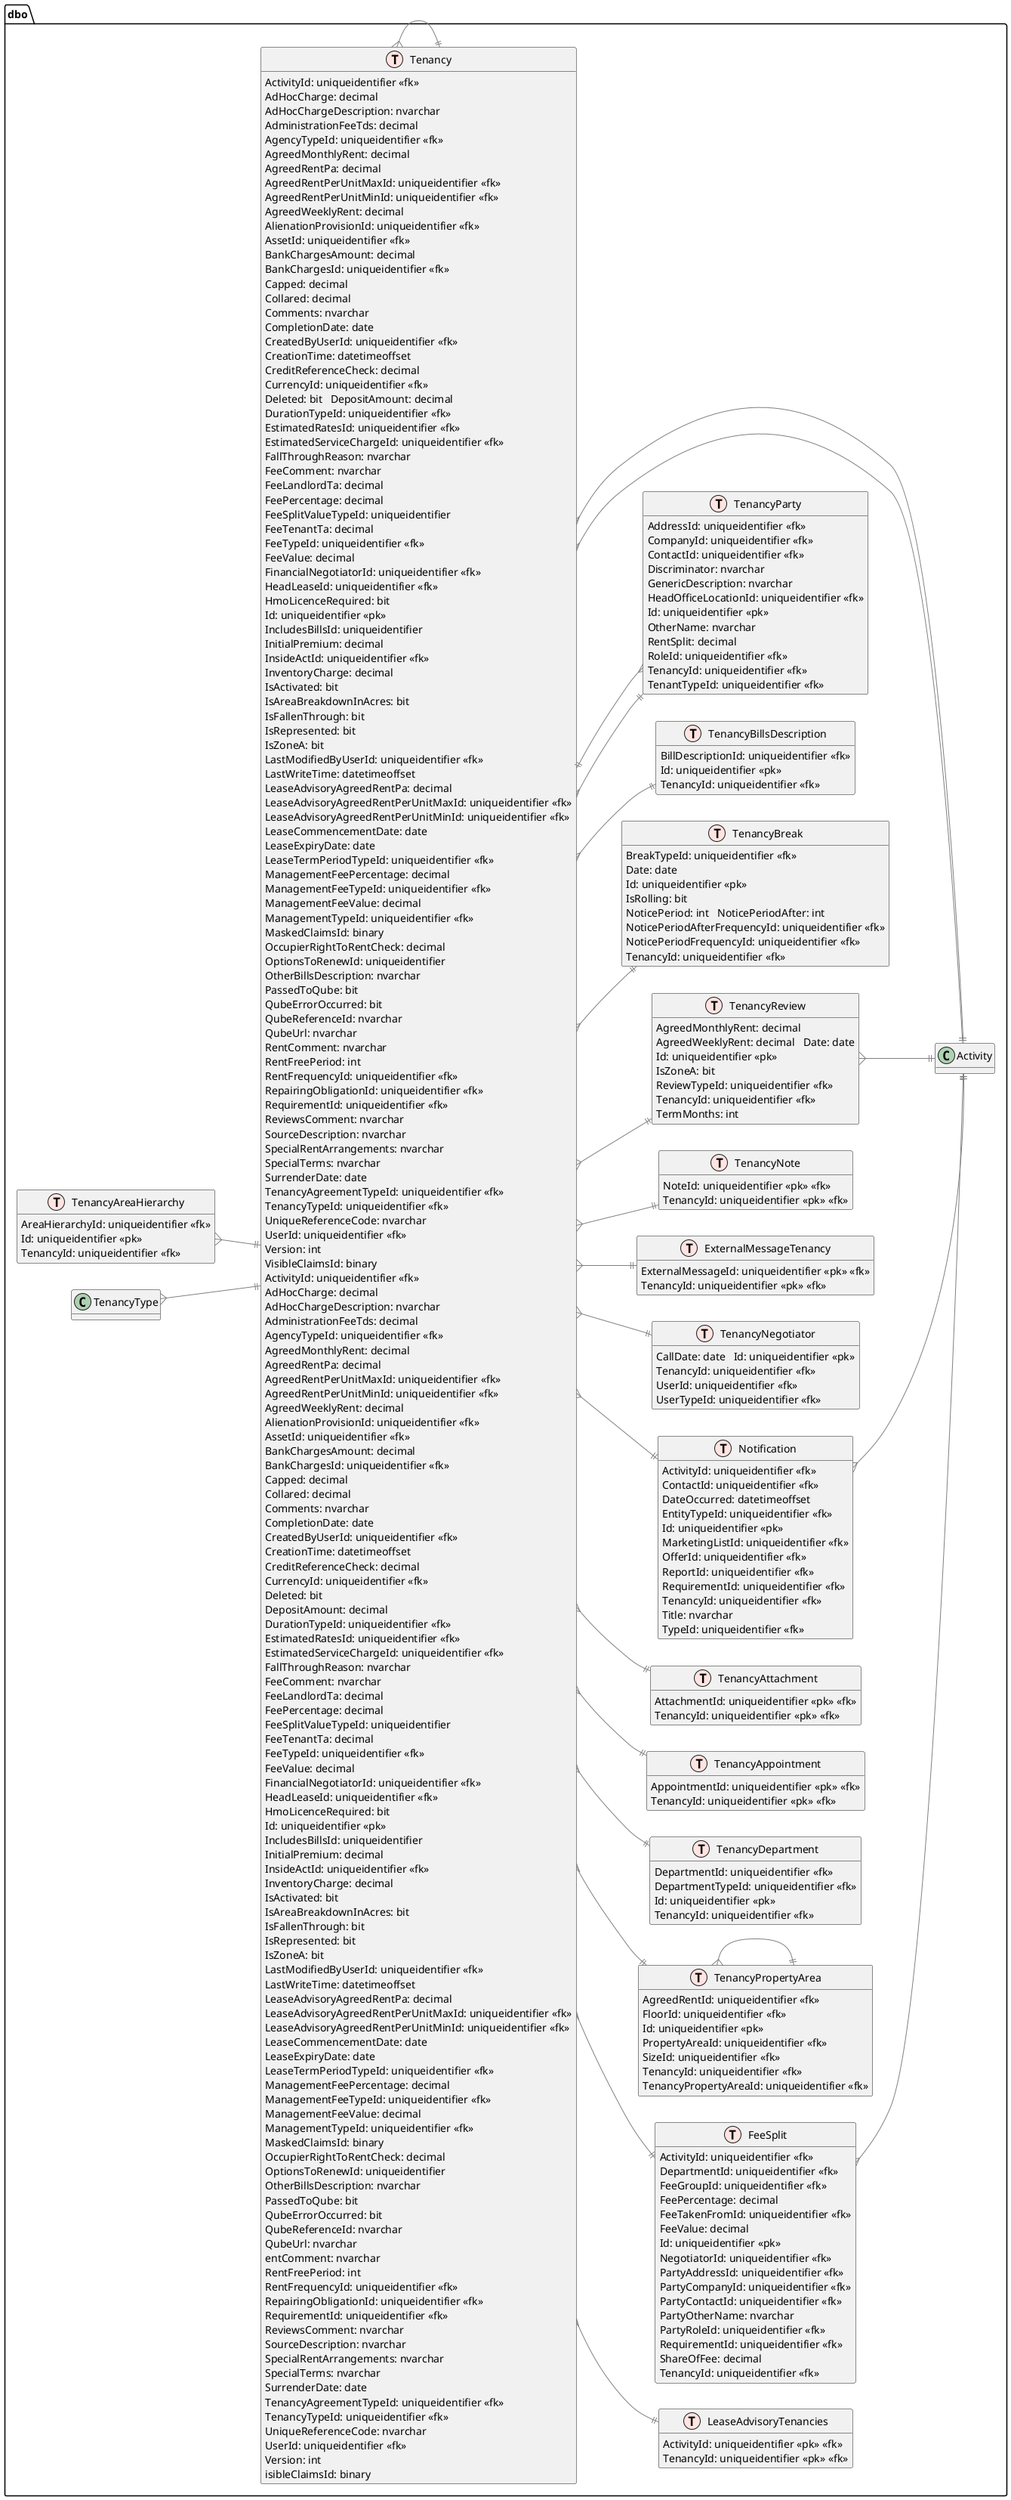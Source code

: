 @startuml TenancyDb

left to right direction

!define table(x) class x << (T,mistyrose) >>   
!define view(x) class x << (V,lightblue) >>   
!define table(x) class x << (T,mistyrose) >>  
!define tr(x) class x << (R,red) >>  
!define tf(x) class x << (F,darkorange) >>   
!define af(x) class x << (F,white) >>   
!define fn(x) class x << (F,plum) >>   
!define fs(x) class x << (F,tan) >>   
!define ft(x) class x << (F,wheat) >>   
!define if(x) class x << (F,gaisboro) >>   
!define p(x) class x << (P,indianred) >>   
!define pc(x) class x << (P,lemonshiffon) >>   
!define x(x) class x << (P,linen) >>     
!define primary_key(x) <<pk>> <u>x</u>
!define foreign_key(x) <<fk>> <b>x</b>
!define link( k, y) k }--||  y
hide methods   
hide stereotypes  
skinparam classarrowcolor gray  

'skinparam linetype ortho
     
table(dbo.Tenancy) {   
    ActivityId: uniqueidentifier <<fk>>   
    AdHocCharge: decimal   
    AdHocChargeDescription: nvarchar   
    AdministrationFeeTds: decimal   
    AgencyTypeId: uniqueidentifier <<fk>>   
    AgreedMonthlyRent: decimal   
    AgreedRentPa: decimal   
    AgreedRentPerUnitMaxId: uniqueidentifier <<fk>>   
    AgreedRentPerUnitMinId: uniqueidentifier <<fk>>   
    AgreedWeeklyRent: decimal   
    AlienationProvisionId: uniqueidentifier <<fk>>   
    AssetId: uniqueidentifier <<fk>>   
    BankChargesAmount: decimal   
    BankChargesId: uniqueidentifier <<fk>>   
    Capped: decimal   
    Collared: decimal   
    Comments: nvarchar   
    CompletionDate: date   
    CreatedByUserId: uniqueidentifier <<fk>>   
    CreationTime: datetimeoffset   
    CreditReferenceCheck: decimal   
    CurrencyId: uniqueidentifier <<fk>>   
    Deleted: bit   DepositAmount: decimal   
    DurationTypeId: uniqueidentifier <<fk>>  
    EstimatedRatesId: uniqueidentifier <<fk>>   
    EstimatedServiceChargeId: uniqueidentifier <<fk>>   
    FallThroughReason: nvarchar   
    FeeComment: nvarchar   
    FeeLandlordTa: decimal   
    FeePercentage: decimal   
    FeeSplitValueTypeId: uniqueidentifier   
    FeeTenantTa: decimal   
    FeeTypeId: uniqueidentifier <<fk>>   
    FeeValue: decimal   
    FinancialNegotiatorId: uniqueidentifier <<fk>>   
    HeadLeaseId: uniqueidentifier <<fk>>   
    HmoLicenceRequired: bit   
    Id: uniqueidentifier <<pk>>   
    IncludesBillsId: uniqueidentifier   
    InitialPremium: decimal   
    InsideActId: uniqueidentifier <<fk>>  
    InventoryCharge: decimal   
    IsActivated: bit   
    IsAreaBreakdownInAcres: bit   
    IsFallenThrough: bit   
    IsRepresented: bit  
    IsZoneA: bit   
    LastModifiedByUserId: uniqueidentifier <<fk>>   
    LastWriteTime: datetimeoffset   
    LeaseAdvisoryAgreedRentPa: decimal   
    LeaseAdvisoryAgreedRentPerUnitMaxId: uniqueidentifier <<fk>>   
    LeaseAdvisoryAgreedRentPerUnitMinId: uniqueidentifier <<fk>>   
    LeaseCommencementDate: date  
    LeaseExpiryDate: date   
    LeaseTermPeriodTypeId: uniqueidentifier <<fk>>   
    ManagementFeePercentage: decimal  
    ManagementFeeTypeId: uniqueidentifier <<fk>>  
    ManagementFeeValue: decimal   
    ManagementTypeId: uniqueidentifier <<fk>>   
    MaskedClaimsId: binary  
    OccupierRightToRentCheck: decimal   
    OptionsToRenewId: uniqueidentifier   
    OtherBillsDescription: nvarchar   
    PassedToQube: bit   
    QubeErrorOccurred: bit   
    QubeReferenceId: nvarchar   
    QubeUrl: nvarchar   
    RentComment: nvarchar   
    RentFreePeriod: int   
    RentFrequencyId: uniqueidentifier <<fk>>   
    RepairingObligationId: uniqueidentifier <<fk>>   
    RequirementId: uniqueidentifier <<fk>>   
    ReviewsComment: nvarchar   
    SourceDescription: nvarchar   
    SpecialRentArrangements: nvarchar   
    SpecialTerms: nvarchar   
    SurrenderDate: date   
    TenancyAgreementTypeId: uniqueidentifier <<fk>>  
    TenancyTypeId: uniqueidentifier <<fk>>   
    UniqueReferenceCode: nvarchar   
    UserId: uniqueidentifier <<fk>>   
    Version: int   
    VisibleClaimsId: binary   
}  
              
table(dbo.LeaseAdvisoryTenancies) {   
    ActivityId: uniqueidentifier <<pk>> <<fk>>   
    TenancyId: uniqueidentifier <<pk>> <<fk>>   
}  
table(dbo.FeeSplit) {  
    ActivityId: uniqueidentifier <<fk>>   
    DepartmentId: uniqueidentifier <<fk>>   
    FeeGroupId: uniqueidentifier <<fk>>   
    FeePercentage: decimal   
    FeeTakenFromId: uniqueidentifier <<fk>>   
    FeeValue: decimal   
    Id: uniqueidentifier <<pk>>   
    NegotiatorId: uniqueidentifier <<fk>>   
    PartyAddressId: uniqueidentifier <<fk>>   
    PartyCompanyId: uniqueidentifier <<fk>>   
    PartyContactId: uniqueidentifier <<fk>>   
    PartyOtherName: nvarchar   
    PartyRoleId: uniqueidentifier <<fk>>   
    RequirementId: uniqueidentifier <<fk>>   
    ShareOfFee: decimal   
    TenancyId: uniqueidentifier <<fk>>   
}  
        
table(dbo.TenancyPropertyArea) {   
    AgreedRentId: uniqueidentifier <<fk>>   
    FloorId: uniqueidentifier <<fk>>   
    Id: uniqueidentifier <<pk>>   
    PropertyAreaId: uniqueidentifier <<fk>>   
    SizeId: uniqueidentifier <<fk>>   
    TenancyId: uniqueidentifier <<fk>>   
    TenancyPropertyAreaId: uniqueidentifier <<fk>>   
}  
table(dbo.TenancyAreaHierarchy) {   
    AreaHierarchyId: uniqueidentifier <<fk>>   
    Id: uniqueidentifier <<pk>>   
    TenancyId: uniqueidentifier <<fk>>   
}  
table(dbo.TenancyDepartment) {   
    DepartmentId: uniqueidentifier <<fk>>   
    DepartmentTypeId: uniqueidentifier <<fk>>   
    Id: uniqueidentifier <<pk>>   
    TenancyId: uniqueidentifier <<fk>>   
}  
table(dbo.TenancyAppointment) {   
    AppointmentId: uniqueidentifier <<pk>> <<fk>>   
    TenancyId: uniqueidentifier <<pk>> <<fk>>   
}  
table(dbo.TenancyAttachment) {   
    AttachmentId: uniqueidentifier <<pk>> <<fk>>   
    TenancyId: uniqueidentifier <<pk>> <<fk>>   
}  
table(dbo.Notification) {   
    ActivityId: uniqueidentifier <<fk>>   
    ContactId: uniqueidentifier <<fk>>   
    DateOccurred: datetimeoffset   
    EntityTypeId: uniqueidentifier <<fk>>   
    Id: uniqueidentifier <<pk>>   
    MarketingListId: uniqueidentifier <<fk>>   
    OfferId: uniqueidentifier <<fk>>   
    ReportId: uniqueidentifier <<fk>>   
    RequirementId: uniqueidentifier <<fk>>   
    TenancyId: uniqueidentifier <<fk>>   
    Title: nvarchar   
    TypeId: uniqueidentifier <<fk>>   
}  
table(dbo.TenancyNegotiator) {   
    CallDate: date   Id: uniqueidentifier <<pk>>   
    TenancyId: uniqueidentifier <<fk>>   
    UserId: uniqueidentifier <<fk>>   
    UserTypeId: uniqueidentifier <<fk>>   
}  
table(dbo.ExternalMessageTenancy) {  
    ExternalMessageId: uniqueidentifier <<pk>> <<fk>>   
    TenancyId: uniqueidentifier <<pk>> <<fk>>   
}  
table(dbo.TenancyNote) {   
    NoteId: uniqueidentifier <<pk>> <<fk>>   
    TenancyId: uniqueidentifier <<pk>> <<fk>>   
}  
'table(dbo.Activity) {   
'    AcceptedOfferId: uniqueidentifier <<fk>>   
'    AcceptsSharers: bit  
'    AcceptsStudents: bit   
'    AccessArrangements: nvarchar   
'    ActivityAssetTypeId: uniqueidentifier <<fk>>   
'    ActivityInstructionCddStatusId: uniqueidentifier <<fk>>   
'    ActivityMainImageId: uniqueidentifier <<fk>>   
'    ActivityMarketingMainImageCreationTime: datetimeoffset  
'    ActivityPrice: decimal   
'    ActivityStatusId: uniqueidentifier <<fk>>   
'    ActivitySubTypeId: uniqueidentifier <<fk>>   
'    ActivityTypeId: uniqueidentifier <<fk>>   
'    AdvertisingNote: nvarchar   
'    AdvertisingPrContent: nvarchar   
'    AdvertisingPrPermittedTypeId: uniqueidentifier <<fk>>   
'    AdvertisingPublishToWeb: bit   
'    AdviceGivenDate: date   
'    AgencyExpiryDate: date   
'    AgencyExpiryDateComment: nvarchar   
'    AgencyTypeId: uniqueidentifier <<fk>>   
'    AgreedCapitalValueId: uniqueidentifier <<fk>>   
'    AgreedGrossInitialYield: decimal   
'    AgreedInitialMarketingPrice: decimal   
'    AgreedNetEquivalentYield: decimal   
'    AgreedNetInitialYield: decimal   
'    AgreedPrice: decimal   
'    AgreedPricePerBed: decimal   
'    AgreedPricePerRoomMax: decimal   
'    AgreedPricePerRoomMin: decimal   
'    AgreedRentMaxId: uniqueidentifier <<fk>>   
'    AgreedRentMinId: uniqueidentifier <<fk>>   
'    AgreedRentPA: decimal   
'    AgreedRentPAMax: decimal   
'    AgreedRentPAMin: decimal   
'    AgreedReversionaryYield: decimal   
'    AgreedSalePrice: decimal   
'    AgreedTaxEquivalentYield: decimal   
'    AlarmCodeIn: nvarchar   
'    AlarmCodeOut: nvarchar   
'    AlienationProvisionId: uniqueidentifier <<fk>>   
'    AnticipatedCompletionDate: date   
'    AssetId: uniqueidentifier <<fk>>   
'    AssumedBreakDate: date   
'    Assumptions: nvarchar   
'    AvailableDate: date   
'    BreakTypeId: uniqueidentifier <<fk>>   
'    ChainsExist: bit   
'    Comments: nvarchar   
'    CommercialSpace: nvarchar  
'    CompletionDate: date   
'    ConditionId: uniqueidentifier <<fk>>   
'    CreatedByUserId: uniqueidentifier <<fk>>   
'    CreationTime: datetimeoffset   
'    CurrencyId: uniqueidentifier <<fk>>   
'    DefinitionOfRent: nvarchar   
'    Deleted: bit   
'    DevPipelineComments: nvarchar   
'    DevPipelineCompletionDateQuarterId: uniqueidentifier <<fk>>   
'    DevPipelineCompletionDateYear: decimal   
'    DevPipelineConstructionStageId: uniqueidentifier <<fk>>   
'    DevPipelineConstructionStartQuarterId: uniqueidentifier <<fk>>   
'    DevPipelineConstructionStartYear: decimal   
'    DevPipelineDevelopmentProbabilityId: uniqueidentifier <<fk>>   
'    DevPipelineDevelopmentTypeId: uniqueidentifier <<fk>>   
'    DevPipelineRecordInfoId: uniqueidentifier <<fk>>   
'    DevPipelineSpeculativePreLetId: uniqueidentifier <<fk>>   
'    Discount: decimal   DiscountLevel: decimal   
'    DisposalTypeId: uniqueidentifier <<fk>>   
'    Disregards: nvarchar   
'    DurationTypeId: uniqueidentifier <<fk>>   
'    EbitdaCurrentYear: decimal   
'    EbitdaLastYear: decimal   
'    EbitdaNextYearForecast: decimal   
'    ElectronicBrochureUrl: nvarchar   
'    EstimatedRatesId: uniqueidentifier <<fk>>   
'    EstimatedRentalValueId: uniqueidentifier <<fk>>   
'    EstimatedRentalValuePA: decimal   
'    EstimatedServiceChargeId: uniqueidentifier <<fk>>   
'    ExchangedDate: date   
'    ExpectedMonthRent: decimal   
'    ExpectedWeekRent: decimal   
'    FeeComment: nvarchar   
'    FeePercentage: decimal   
'    FeeSplitValueTypeId: uniqueidentifier   
'    FeeTypeId: uniqueidentifier <<fk>>   
'    FeeValue: decimal   
'    FileReference: nvarchar   
'    FurnishingId: uniqueidentifier <<fk>>   
'    GearingPercentage: decimal   
'    GradeId: uniqueidentifier <<fk>>   
'    GroundRentAmount: decimal   
'    GroundRentNote: nvarchar   
'    HasSharedBathrooms: bit   
'    HasSharedKitchens: bit   
'    HeadLeaseCommencementDate: date   
'    HeadLeaseExpiryDate: date   
'    HeadLeaseId: uniqueidentifier <<fk>>  
'    HeadLeaseTermMonths: int   
'    HeadLeaseUnexpiredTerm: decimal   
'    HeadsOfTermsDate: date   
'    HelpToBuy: bit   
'    HmoLicenceRequired: bit   
'    HypotheticalTermDays: int   
'    HypotheticalTermMonths: int   
'    Id: uniqueidentifier <<pk>>   
'    ImportantInformation: nvarchar   
'    IncomeDate: date   
'    InformationQualityId: uniqueidentifier <<fk>>   
'    InstructedDate: date   
'    InternalCCTV: bit   
'    IsAreaBreakdownInAcres: bit   
 '   IsFromDevelopmentPipeline: bit   
 '   IsNewBuild: bit   
 '   IsPeppercorn: bit   
 '   IsSentToLonRes: bit   
'    IsServicedProperty: bit   
'    IsShariaCompliant: bit   
'    IsSurrenderPremiumWaived: bit   
'    IsUploaded: bit   
'    IsVacantProperty: bit   
'    ITZA: decimal   
'    KeyHolderDepartmentId: uniqueidentifier <<fk>>   
'    KeyHolderTypeId: uniqueidentifier <<fk>>   
'    KeyNumber: nvarchar   
'    KfValuationPrice: decimal   
'    LastModifiedByUserId: uniqueidentifier <<fk>>   
'    LastRefurbDate: date   
'    LastWriteTime: datetimeoffset   
'    LatestPublishToWebDate: datetimeoffset   
'    LeaseCommencementDate: date   
'    LeaseExpiryDate: date   
'    LeaseLengthMonths: int   
'    LicenceNumber: nvarchar   
'    LongAskingMonthRent: decimal   
'    LongAskingWeekRent: decimal   
'    LongKfValuationMonthlyPrice: decimal   
'    LongKfValuationWeeklyPrice: decimal   
'    LonResCommission: decimal   
'    LonResCommissionTypeId: uniqueidentifier <<fk>>   
'    LonResNegotiatorBonusFee: decimal   
'    LonResStatusId: uniqueidentifier <<fk>>   
'    LostFromId: uniqueidentifier <<fk>>   
'    ManagementFeePercentage: decimal   
'    ManagementFeeTypeId: uniqueidentifier <<fk>>   
'    ManagementFeeValue: decimal   
'    ManagementTypeId: uniqueidentifier <<fk>>   
'    MarketedDate: date   
'    MaskedClaimsId: binary   
'    Moneypenny: bit   
'    NetInitialYield: decimal   
'    NonContactKeyHolderDetails: nvarchar   
'    OriginalPropertyTypeId: uniqueidentifier <<fk>>   
'    OtherChargesGovtRatesPerQuarterAmount: decimal   
'    OtherChargesGovtRatesPerQuarterInclusive: bit   
'    OtherChargesGovtRatesPerQuarterToBeAdvised: bit   
'    OtherChargesGovtRentPerYearAmount: decimal   
'    OtherChargesGovtRentPerYearInclusive: bit   
'    OtherChargesGovtRentPerYearToBeAdvised: bit   
'    OtherChargesMonthlyAcFeeAmount: decimal   
'    OtherChargesMonthlyAcFeeInclusive: bit   
'    OtherChargesMonthlyAcFeeToBeAdvised: bit   
'    OtherChargesMonthlyCarParkFeeAmount: decimal   
'    OtherChargesMonthlyCarParkFeeInclusive: bit   
'    OtherChargesMonthlyCarParkFeeToBeAdvised: bit   
'    OtherChargesMonthlyManagementFeeAmount: decimal   
'    OtherChargesMonthlyManagementFeeInclusive: bit   
'    OtherChargesMonthlyManagementFeeToBeAdvised: bit   
'    OtherCondition: nvarchar   
'    OtherIncentives: nvarchar  
'    OwnershipTenureId: uniqueidentifier <<fk>>  
'    ParkingPriceMonth: decimal   
'    ParkingPriceWeek: decimal   
'    PetAllowed: bit   
'    PetSharersStudentsInfo: nvarchar  
'    PitchingThreats: nvarchar   
'    PremiumPaidById: uniqueidentifier <<fk>>   
'    PricePerDeskMax: decimal   
'    PricePerDeskMin: decimal   
'    PriceQualifierId: uniqueidentifier <<fk>>   
'    PriceTypeId: uniqueidentifier <<fk>>   
'    PriorAgreedRentMaxId: uniqueidentifier <<fk>>  
'    PriorAgreedRentMinId: uniqueidentifier <<fk>>   
'    PriorAgreedRentPA: decimal   
'    PropertyExtranet: nvarchar   
'    PropertyTypeId: uniqueidentifier <<fk>>   
'    PropertyVideoUrl: nvarchar   
'    PublishedToWeb: bit   
'    PurchaseCosts: decimal   
'    PurposeId: uniqueidentifier <<fk>>   
'    QubeErrorOccurred: bit   
'    QubeReferenceId: nvarchar   
'    QubeUrl: nvarchar   
'    QuotedCapitalValueId: uniqueidentifier <<fk>>   
'    QuotedGrossInitialYield: decimal   
'    QuotedNetEquivalentYield: decimal   
'    QuotedPrice: decimal   
'    QuotedPricePerBed: decimal   
'    QuotedPricePerRoom: decimal   
'    QuotedReversionaryYield: decimal   
'    QuotedTaxEquivalentYield: decimal   
'    QuotingRentMaxId: uniqueidentifier <<fk>>   
'    QuotingRentMinId: uniqueidentifier <<fk>>   
'    QuotingRentPAMax: decimal   
'    QuotingRentPAMin: decimal   
'    QuotingRentTypeId: uniqueidentifier <<fk>>   
'    QuotingTermsComments: nvarchar   
'    RateableValueMax: decimal   
'    RateableValueMin: decimal   
'    ReferralId: uniqueidentifier <<fk>>   
'    RegearDate: date   ReLet: bit   
'    RentFreePeriod: decimal   
'    RentFrequencyId: uniqueidentifier <<fk>>   
'    RentPA: decimal   
'    RepairingObligationId: uniqueidentifier <<fk>>   
'    RepresentingId: uniqueidentifier <<fk>>   
'    ResponsibleForSaleOrLetCompanyId: uniqueidentifier <<fk>>   
'    ResponsibleForSaleOrLetContactId: uniqueidentifier <<fk>>   
'    ResponsibleForSaleOrLetNegotiatorDepartmentId: uniqueidentifier <<fk>>   
'    ResponsibleForSaleOrLetNegotiatorId: uniqueidentifier <<fk>>  
'    RetirementHousingId: uniqueidentifier <<fk>>   
'    SalePotentialId: uniqueidentifier <<fk>>   
'    SalesBoardRemovalDate: date   
'    SalesBoardSpecialInstructions: nvarchar   
'    SalesBoardStatusId: uniqueidentifier <<fk>>   
'    SalesBoardTypeId: uniqueidentifier <<fk>>  
'    SalesBoardUpToDate: bit   
'    SellingReasonId: uniqueidentifier <<fk>>   
'    ServiceChargeAmount: decimal   
'    ServiceChargeNote: nvarchar   
'    ServiceLineId: uniqueidentifier <<fk>>   
'    ShortAskingMonthRent: decimal   
'    ShortAskingWeekRent: decimal   
'    ShortKfValuationMonthlyPrice: decimal   
'    ShortKfValuationWeeklyPrice: decimal   
'    SingleLetId: uniqueidentifier <<fk>>   
'    SourceDescription: nvarchar   
'    SourceId: uniqueidentifier <<fk>>   
'    StandardDisregardsId: uniqueidentifier <<fk>>   
'    StatusLastWriteTime: datetimeoffset   
'    SurrenderDate: date   
'    SurrenderFromId: uniqueidentifier <<fk>>   
'    SurrenderPremium: decimal   
'    SurrenderToId: uniqueidentifier <<fk>>   
'    TenancyConditions: nvarchar   
'    TenancyReviewId: uniqueidentifier <<fk>>   
'    TermYears: decimal   
'    TotalRentId: uniqueidentifier <<fk>>   
'    TransactionExplanation: nvarchar   
'    TreatmentOfRentFreePeriodsId: uniqueidentifier <<fk>>   
'    TypeOfLeaseId: uniqueidentifier <<fk>>   
'    UnderOfferDate: date   
'    UniqueReferenceCode: nvarchar   
'    UnitMix: nvarchar   
'    UserId: uniqueidentifier <<fk>>   
'    VacancyLevel: decimal   
'    VendorValuationPrice: decimal   
'    Version: int   
'    VirtualTourUrl: nvarchar   
'    VisibleClaimsId: binary   
'    WAULT: decimal   
'    WebsiteUrl: nvarchar   
'    Yield: decimal   
'    ZoneARentId: uniqueidentifier <<fk>>   
'}  
table(dbo.TenancyReview) {   
    AgreedMonthlyRent: decimal   
    AgreedWeeklyRent: decimal   Date: date   
    Id: uniqueidentifier <<pk>>   
    IsZoneA: bit   
    ReviewTypeId: uniqueidentifier <<fk>>   
    TenancyId: uniqueidentifier <<fk>>   
    TermMonths: int   
}  
table(dbo.Tenancy) {   
    ActivityId: uniqueidentifier <<fk>>   
    AdHocCharge: decimal   
    AdHocChargeDescription: nvarchar   
    AdministrationFeeTds: decimal   
    AgencyTypeId: uniqueidentifier <<fk>>   
    AgreedMonthlyRent: decimal   
    AgreedRentPa: decimal   
    AgreedRentPerUnitMaxId: uniqueidentifier <<fk>>   
    AgreedRentPerUnitMinId: uniqueidentifier <<fk>>   
    AgreedWeeklyRent: decimal   
    AlienationProvisionId: uniqueidentifier <<fk>>   
    AssetId: uniqueidentifier <<fk>>   
    BankChargesAmount: decimal   
    BankChargesId: uniqueidentifier <<fk>>   
    Capped: decimal   
    Collared: decimal   
    Comments: nvarchar   
    CompletionDate: date   
    CreatedByUserId: uniqueidentifier <<fk>>   
    CreationTime: datetimeoffset   
    CreditReferenceCheck: decimal   
    CurrencyId: uniqueidentifier <<fk>>   
    Deleted: bit   
    DepositAmount: decimal   
    DurationTypeId: uniqueidentifier <<fk>>   
    EstimatedRatesId: uniqueidentifier <<fk>>   
    EstimatedServiceChargeId: uniqueidentifier <<fk>>   
    FallThroughReason: nvarchar   
    FeeComment: nvarchar   
    FeeLandlordTa: decimal   
    FeePercentage: decimal   
    FeeSplitValueTypeId: uniqueidentifier   
    FeeTenantTa: decimal   
    FeeTypeId: uniqueidentifier <<fk>>   
    FeeValue: decimal   
    FinancialNegotiatorId: uniqueidentifier <<fk>>   
    HeadLeaseId: uniqueidentifier <<fk>>   
    HmoLicenceRequired: bit   
    Id: uniqueidentifier <<pk>>  
    IncludesBillsId: uniqueidentifier   
    InitialPremium: decimal   
    InsideActId: uniqueidentifier <<fk>>   
    InventoryCharge: decimal   
    IsActivated: bit   
    IsAreaBreakdownInAcres: bit   
    IsFallenThrough: bit   
    IsRepresented: bit   
    IsZoneA: bit   
    LastModifiedByUserId: uniqueidentifier <<fk>>   
    LastWriteTime: datetimeoffset  
    LeaseAdvisoryAgreedRentPa: decimal   
    LeaseAdvisoryAgreedRentPerUnitMaxId: uniqueidentifier <<fk>>   
    LeaseAdvisoryAgreedRentPerUnitMinId: uniqueidentifier <<fk>>   
    LeaseCommencementDate: date   
    LeaseExpiryDate: date   
    LeaseTermPeriodTypeId: uniqueidentifier <<fk>>   
    ManagementFeePercentage: decimal  
    ManagementFeeTypeId: uniqueidentifier <<fk>>   
    ManagementFeeValue: decimal   
    ManagementTypeId: uniqueidentifier <<fk>>   
    MaskedClaimsId: binary   
    OccupierRightToRentCheck: decimal   
    OptionsToRenewId: uniqueidentifier  
    OtherBillsDescription: nvarchar   
    PassedToQube: bit   
    QubeErrorOccurred: bit   
    QubeReferenceId: nvarchar   
    QubeUrl: nvarchar   
    entComment: nvarchar   
    RentFreePeriod: int   
    RentFrequencyId: uniqueidentifier <<fk>>   
    RepairingObligationId: uniqueidentifier <<fk>>   
    RequirementId: uniqueidentifier <<fk>>   
    ReviewsComment: nvarchar  
    SourceDescription: nvarchar   
    SpecialRentArrangements: nvarchar   
    SpecialTerms: nvarchar   
    SurrenderDate: date   
    TenancyAgreementTypeId: uniqueidentifier <<fk>>   
    TenancyTypeId: uniqueidentifier <<fk>>   
    UniqueReferenceCode: nvarchar 
    UserId: uniqueidentifier <<fk>>   
    Version: int   
    isibleClaimsId: binary  
}  
table(dbo.TenancyBreak) {   
    BreakTypeId: uniqueidentifier <<fk>>   
    Date: date   
    Id: uniqueidentifier <<pk>>   
    IsRolling: bit   
    NoticePeriod: int   NoticePeriodAfter: int   
    NoticePeriodAfterFrequencyId: uniqueidentifier <<fk>>   
    NoticePeriodFrequencyId: uniqueidentifier <<fk>>   
    TenancyId: uniqueidentifier <<fk>>   
}  
table(dbo.TenancyBillsDescription) {   
    BillDescriptionId: uniqueidentifier <<fk>>   
    Id: uniqueidentifier <<pk>>   
    TenancyId: uniqueidentifier <<fk>>   
}  
table(dbo.TenancyParty) {   
    AddressId: uniqueidentifier <<fk>>   
    CompanyId: uniqueidentifier <<fk>>   
    ContactId: uniqueidentifier <<fk>>  
    Discriminator: nvarchar   
    GenericDescription: nvarchar   
    HeadOfficeLocationId: uniqueidentifier <<fk>>   
    Id: uniqueidentifier <<pk>>   
    OtherName: nvarchar   
    RentSplit: decimal   
    RoleId: uniqueidentifier <<fk>>   
    TenancyId: uniqueidentifier <<fk>>   
    TenantTypeId: uniqueidentifier <<fk>>   
}  

'    dbo.TenancyPropertyArea -|> dbo.TenancyPropertyArea:FK  
'    dbo.Notification -|> dbo.Activity:FK  
'    dbo.Tenancy -|> dbo.Activity:FK  
'    dbo.FeeSplit -|> dbo.Activity:FK  
'    dbo.LeaseAdvisoryTenancies -|> dbo.Activity:FK  
'    dbo.Activity -|> dbo.TenancyReview:FK  
'    dbo.TenancyParty -|> dbo.Tenancy:FK  
'   dbo.Tenancy -|> dbo.Tenancy:FK  
'    dbo.Activity -|> dbo.Tenancy:FK  
'    dbo.ExternalMessageTenancy -|> dbo.Tenancy:FK  
'    dbo.FeeSplit -|> dbo.Tenancy:FK  
'    dbo.LeaseAdvisoryTenancies -|> dbo.Tenancy:FK  
'    dbo.Notification -|> dbo.Tenancy:FK  
'    dbo.TenancyAppointment -|> dbo.Tenancy:FK  
'    dbo.TenancyAreaHierarchy -|> dbo.Tenancy:FK  
'    dbo.TenancyAttachment -|> dbo.Tenancy:FK  
 '   dbo.TenancyBillsDescription -|> dbo.Tenancy:FK  
'    dbo.TenancyBreak -|> dbo.Tenancy:FK  
'    dbo.TenancyDepartment -|> dbo.Tenancy:FK  
'    dbo.TenancyNegotiator -|> dbo.Tenancy:FK  
'    dbo.TenancyNote -|> dbo.Tenancy:FK  
'    dbo.TenancyPropertyArea -|> dbo.Tenancy:FK  
'    dbo.TenancyReview -|> dbo.Tenancy:FK  

link( dbo.Tenancy, dbo.Tenancy)
link( dbo.Tenancy, dbo.TenancyBreak)
link( dbo.Tenancy, dbo.TenancyAppointment)
link( dbo.Tenancy, dbo.TenancyNote)
link( dbo.Tenancy, dbo.TenancyDepartment)
link( dbo.Tenancy, dbo.TenancyPropertyArea)
link( dbo.Tenancy, dbo.TenancyNegotiator)
link( dbo.Tenancy, dbo.TenancyReview)
link( dbo.Tenancy, dbo.TenancyAttachment)

link( dbo.Tenancy, dbo.TenancyParty)
link( dbo.TenancyParty, dbo.Tenancy)


link( dbo.TenancyAreaHierarchy, dbo.Tenancy)

link( dbo.TenancyType, dbo.Tenancy)
link( dbo.TenancyPropertyArea, dbo.TenancyPropertyArea)
'link( dbo.TenancyType, dbo.TenancyTypeLocalised)

link( dbo.Tenancy, dbo.TenancyBillsDescription)
link( dbo.Tenancy, dbo.Notification)
link( dbo.Tenancy, dbo.LeaseAdvisoryTenancies)
link( dbo.Tenancy, dbo.FeeSplit)
link( dbo.Tenancy, dbo.ExternalMessageTenancy)
link( dbo.Tenancy, dbo.Activity)
link( dbo.TenancyReview, dbo.Activity)
link( dbo.Tenancy, dbo.Activity)
link( dbo.FeeSplit, dbo.Activity)
link( dbo.Notification, dbo.Activity)

@enduml